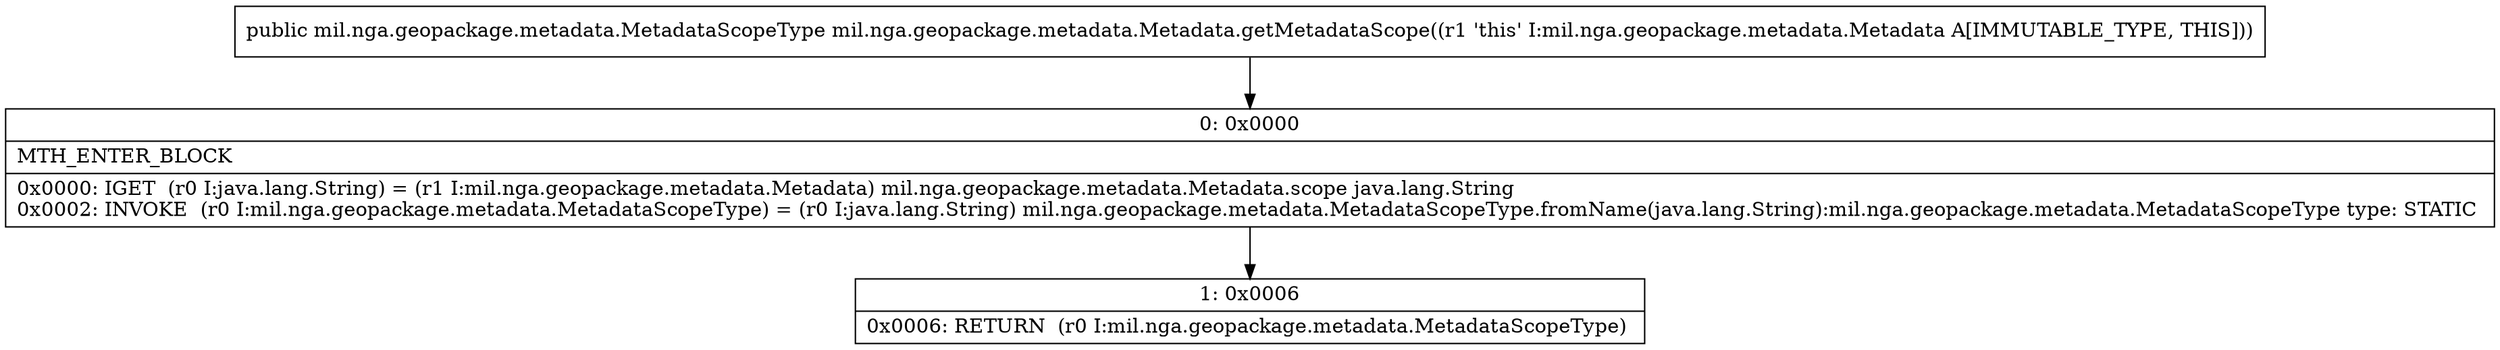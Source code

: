 digraph "CFG formil.nga.geopackage.metadata.Metadata.getMetadataScope()Lmil\/nga\/geopackage\/metadata\/MetadataScopeType;" {
Node_0 [shape=record,label="{0\:\ 0x0000|MTH_ENTER_BLOCK\l|0x0000: IGET  (r0 I:java.lang.String) = (r1 I:mil.nga.geopackage.metadata.Metadata) mil.nga.geopackage.metadata.Metadata.scope java.lang.String \l0x0002: INVOKE  (r0 I:mil.nga.geopackage.metadata.MetadataScopeType) = (r0 I:java.lang.String) mil.nga.geopackage.metadata.MetadataScopeType.fromName(java.lang.String):mil.nga.geopackage.metadata.MetadataScopeType type: STATIC \l}"];
Node_1 [shape=record,label="{1\:\ 0x0006|0x0006: RETURN  (r0 I:mil.nga.geopackage.metadata.MetadataScopeType) \l}"];
MethodNode[shape=record,label="{public mil.nga.geopackage.metadata.MetadataScopeType mil.nga.geopackage.metadata.Metadata.getMetadataScope((r1 'this' I:mil.nga.geopackage.metadata.Metadata A[IMMUTABLE_TYPE, THIS])) }"];
MethodNode -> Node_0;
Node_0 -> Node_1;
}

